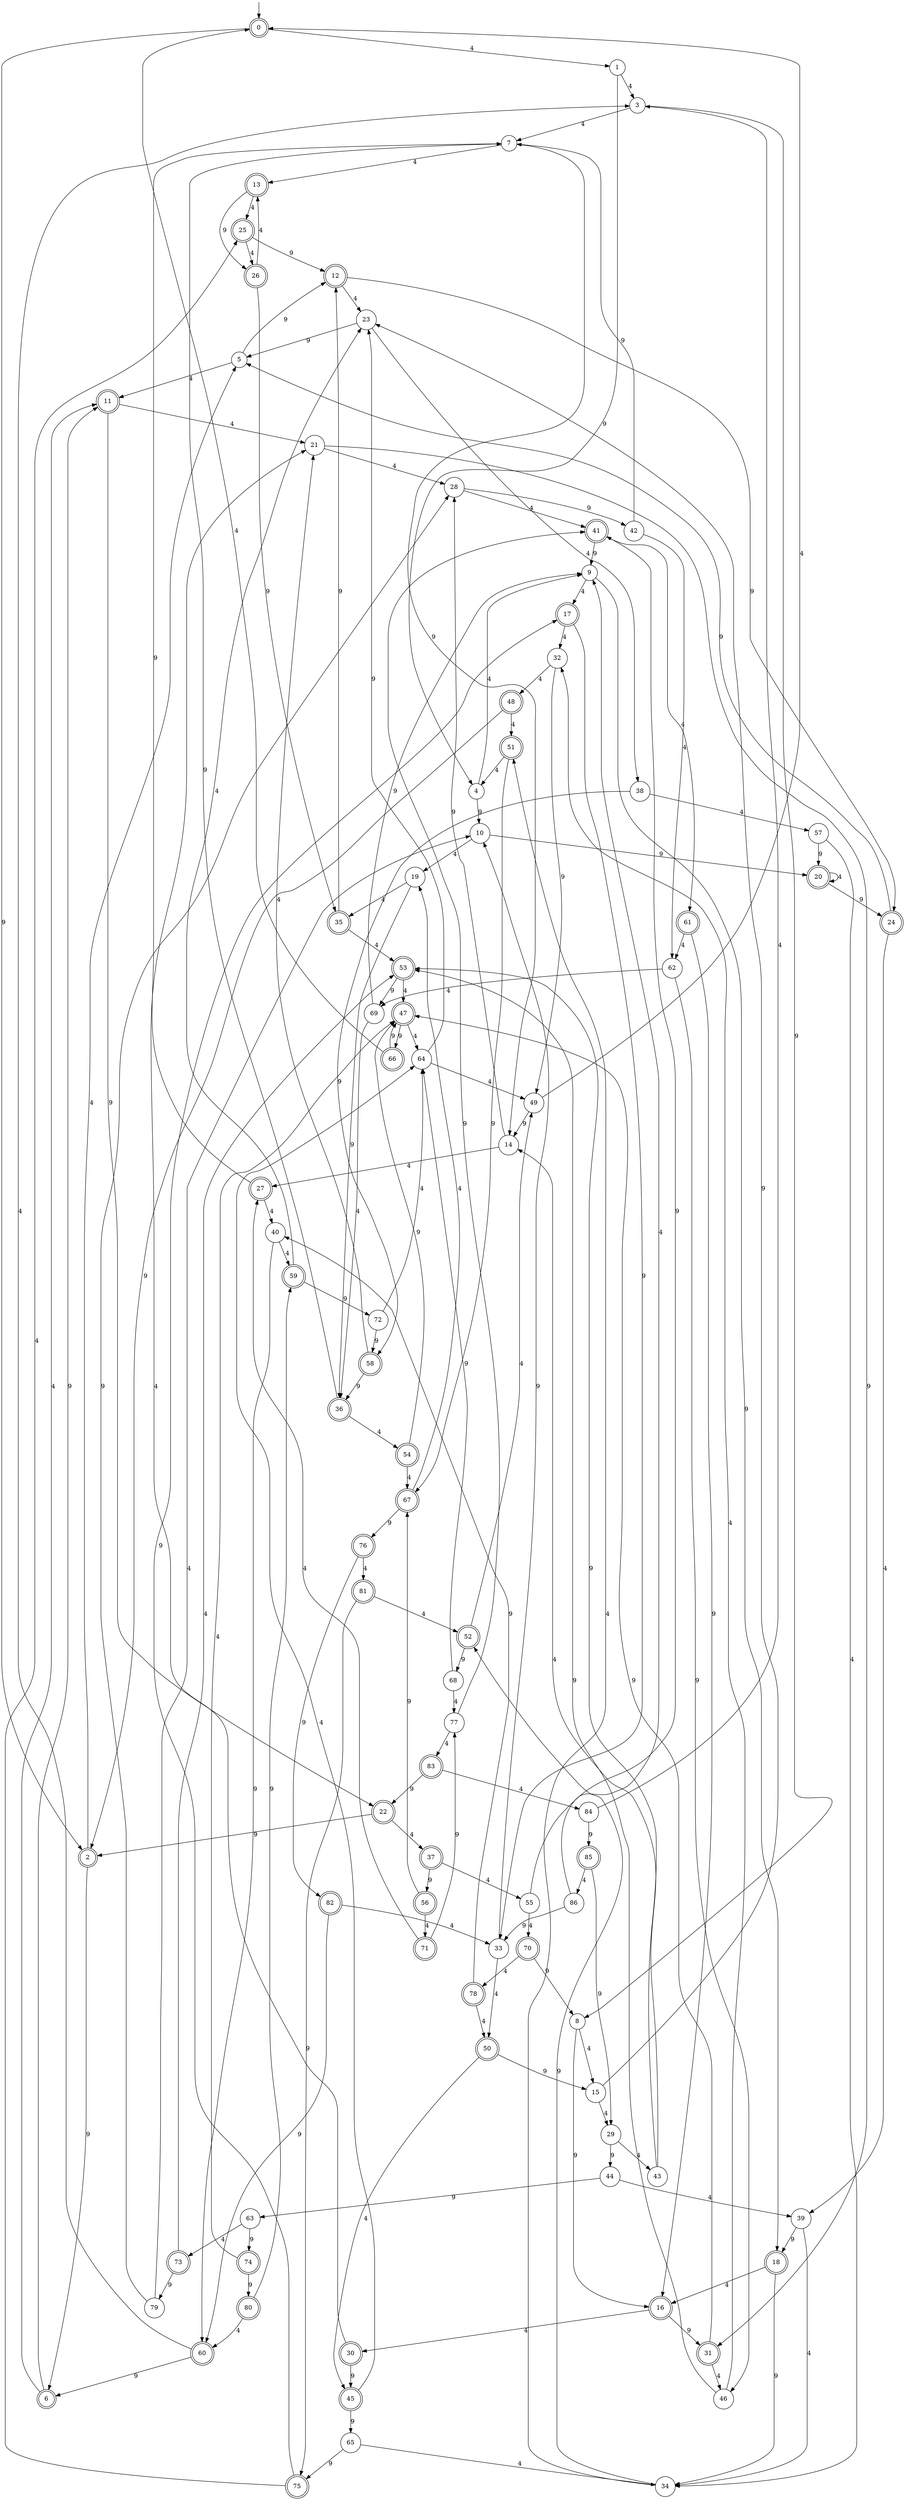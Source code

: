 digraph g {

	s0 [shape="doublecircle" label="0"];
	s1 [shape="circle" label="1"];
	s2 [shape="doublecircle" label="2"];
	s3 [shape="circle" label="3"];
	s4 [shape="circle" label="4"];
	s5 [shape="circle" label="5"];
	s6 [shape="doublecircle" label="6"];
	s7 [shape="circle" label="7"];
	s8 [shape="circle" label="8"];
	s9 [shape="circle" label="9"];
	s10 [shape="circle" label="10"];
	s11 [shape="doublecircle" label="11"];
	s12 [shape="doublecircle" label="12"];
	s13 [shape="doublecircle" label="13"];
	s14 [shape="circle" label="14"];
	s15 [shape="circle" label="15"];
	s16 [shape="doublecircle" label="16"];
	s17 [shape="doublecircle" label="17"];
	s18 [shape="doublecircle" label="18"];
	s19 [shape="circle" label="19"];
	s20 [shape="doublecircle" label="20"];
	s21 [shape="circle" label="21"];
	s22 [shape="doublecircle" label="22"];
	s23 [shape="circle" label="23"];
	s24 [shape="doublecircle" label="24"];
	s25 [shape="doublecircle" label="25"];
	s26 [shape="doublecircle" label="26"];
	s27 [shape="doublecircle" label="27"];
	s28 [shape="circle" label="28"];
	s29 [shape="circle" label="29"];
	s30 [shape="doublecircle" label="30"];
	s31 [shape="doublecircle" label="31"];
	s32 [shape="circle" label="32"];
	s33 [shape="circle" label="33"];
	s34 [shape="circle" label="34"];
	s35 [shape="doublecircle" label="35"];
	s36 [shape="doublecircle" label="36"];
	s37 [shape="doublecircle" label="37"];
	s38 [shape="circle" label="38"];
	s39 [shape="circle" label="39"];
	s40 [shape="circle" label="40"];
	s41 [shape="doublecircle" label="41"];
	s42 [shape="circle" label="42"];
	s43 [shape="circle" label="43"];
	s44 [shape="circle" label="44"];
	s45 [shape="doublecircle" label="45"];
	s46 [shape="circle" label="46"];
	s47 [shape="doublecircle" label="47"];
	s48 [shape="doublecircle" label="48"];
	s49 [shape="circle" label="49"];
	s50 [shape="doublecircle" label="50"];
	s51 [shape="doublecircle" label="51"];
	s52 [shape="doublecircle" label="52"];
	s53 [shape="doublecircle" label="53"];
	s54 [shape="doublecircle" label="54"];
	s55 [shape="circle" label="55"];
	s56 [shape="doublecircle" label="56"];
	s57 [shape="circle" label="57"];
	s58 [shape="doublecircle" label="58"];
	s59 [shape="doublecircle" label="59"];
	s60 [shape="doublecircle" label="60"];
	s61 [shape="doublecircle" label="61"];
	s62 [shape="circle" label="62"];
	s63 [shape="circle" label="63"];
	s64 [shape="circle" label="64"];
	s65 [shape="circle" label="65"];
	s66 [shape="doublecircle" label="66"];
	s67 [shape="doublecircle" label="67"];
	s68 [shape="circle" label="68"];
	s69 [shape="circle" label="69"];
	s70 [shape="doublecircle" label="70"];
	s71 [shape="doublecircle" label="71"];
	s72 [shape="circle" label="72"];
	s73 [shape="doublecircle" label="73"];
	s74 [shape="doublecircle" label="74"];
	s75 [shape="doublecircle" label="75"];
	s76 [shape="doublecircle" label="76"];
	s77 [shape="circle" label="77"];
	s78 [shape="doublecircle" label="78"];
	s79 [shape="circle" label="79"];
	s80 [shape="doublecircle" label="80"];
	s81 [shape="doublecircle" label="81"];
	s82 [shape="doublecircle" label="82"];
	s83 [shape="doublecircle" label="83"];
	s84 [shape="circle" label="84"];
	s85 [shape="doublecircle" label="85"];
	s86 [shape="circle" label="86"];
	s0 -> s1 [label="4"];
	s0 -> s2 [label="9"];
	s1 -> s3 [label="4"];
	s1 -> s4 [label="9"];
	s2 -> s5 [label="4"];
	s2 -> s6 [label="9"];
	s3 -> s7 [label="4"];
	s3 -> s8 [label="9"];
	s4 -> s9 [label="4"];
	s4 -> s10 [label="9"];
	s5 -> s11 [label="4"];
	s5 -> s12 [label="9"];
	s6 -> s11 [label="4"];
	s6 -> s11 [label="9"];
	s7 -> s13 [label="4"];
	s7 -> s14 [label="9"];
	s8 -> s15 [label="4"];
	s8 -> s16 [label="9"];
	s9 -> s17 [label="4"];
	s9 -> s18 [label="9"];
	s10 -> s19 [label="4"];
	s10 -> s20 [label="9"];
	s11 -> s21 [label="4"];
	s11 -> s22 [label="9"];
	s12 -> s23 [label="4"];
	s12 -> s24 [label="9"];
	s13 -> s25 [label="4"];
	s13 -> s26 [label="9"];
	s14 -> s27 [label="4"];
	s14 -> s28 [label="9"];
	s15 -> s29 [label="4"];
	s15 -> s23 [label="9"];
	s16 -> s30 [label="4"];
	s16 -> s31 [label="9"];
	s17 -> s32 [label="4"];
	s17 -> s33 [label="9"];
	s18 -> s16 [label="4"];
	s18 -> s34 [label="9"];
	s19 -> s35 [label="4"];
	s19 -> s36 [label="9"];
	s20 -> s20 [label="4"];
	s20 -> s24 [label="9"];
	s21 -> s28 [label="4"];
	s21 -> s31 [label="9"];
	s22 -> s37 [label="4"];
	s22 -> s2 [label="9"];
	s23 -> s38 [label="4"];
	s23 -> s5 [label="9"];
	s24 -> s39 [label="4"];
	s24 -> s5 [label="9"];
	s25 -> s26 [label="4"];
	s25 -> s12 [label="9"];
	s26 -> s13 [label="4"];
	s26 -> s35 [label="9"];
	s27 -> s40 [label="4"];
	s27 -> s7 [label="9"];
	s28 -> s41 [label="4"];
	s28 -> s42 [label="9"];
	s29 -> s43 [label="4"];
	s29 -> s44 [label="9"];
	s30 -> s21 [label="4"];
	s30 -> s45 [label="9"];
	s31 -> s46 [label="4"];
	s31 -> s47 [label="9"];
	s32 -> s48 [label="4"];
	s32 -> s49 [label="9"];
	s33 -> s50 [label="4"];
	s33 -> s10 [label="9"];
	s34 -> s51 [label="4"];
	s34 -> s52 [label="9"];
	s35 -> s53 [label="4"];
	s35 -> s12 [label="9"];
	s36 -> s54 [label="4"];
	s36 -> s7 [label="9"];
	s37 -> s55 [label="4"];
	s37 -> s56 [label="9"];
	s38 -> s57 [label="4"];
	s38 -> s58 [label="9"];
	s39 -> s34 [label="4"];
	s39 -> s18 [label="9"];
	s40 -> s59 [label="4"];
	s40 -> s60 [label="9"];
	s41 -> s61 [label="4"];
	s41 -> s9 [label="9"];
	s42 -> s62 [label="4"];
	s42 -> s7 [label="9"];
	s43 -> s14 [label="4"];
	s43 -> s53 [label="9"];
	s44 -> s39 [label="4"];
	s44 -> s63 [label="9"];
	s45 -> s64 [label="4"];
	s45 -> s65 [label="9"];
	s46 -> s32 [label="4"];
	s46 -> s53 [label="9"];
	s47 -> s64 [label="4"];
	s47 -> s66 [label="9"];
	s48 -> s51 [label="4"];
	s48 -> s2 [label="9"];
	s49 -> s0 [label="4"];
	s49 -> s14 [label="9"];
	s50 -> s45 [label="4"];
	s50 -> s15 [label="9"];
	s51 -> s4 [label="4"];
	s51 -> s67 [label="9"];
	s52 -> s49 [label="4"];
	s52 -> s68 [label="9"];
	s53 -> s47 [label="4"];
	s53 -> s69 [label="9"];
	s54 -> s67 [label="4"];
	s54 -> s47 [label="9"];
	s55 -> s70 [label="4"];
	s55 -> s41 [label="9"];
	s56 -> s71 [label="4"];
	s56 -> s67 [label="9"];
	s57 -> s34 [label="4"];
	s57 -> s20 [label="9"];
	s58 -> s21 [label="4"];
	s58 -> s36 [label="9"];
	s59 -> s23 [label="4"];
	s59 -> s72 [label="9"];
	s60 -> s3 [label="4"];
	s60 -> s6 [label="9"];
	s61 -> s62 [label="4"];
	s61 -> s16 [label="9"];
	s62 -> s69 [label="4"];
	s62 -> s46 [label="9"];
	s63 -> s73 [label="4"];
	s63 -> s74 [label="9"];
	s64 -> s49 [label="4"];
	s64 -> s23 [label="9"];
	s65 -> s34 [label="4"];
	s65 -> s75 [label="9"];
	s66 -> s0 [label="4"];
	s66 -> s47 [label="9"];
	s67 -> s19 [label="4"];
	s67 -> s76 [label="9"];
	s68 -> s77 [label="4"];
	s68 -> s64 [label="9"];
	s69 -> s36 [label="4"];
	s69 -> s9 [label="9"];
	s70 -> s78 [label="4"];
	s70 -> s8 [label="9"];
	s71 -> s27 [label="4"];
	s71 -> s77 [label="9"];
	s72 -> s64 [label="4"];
	s72 -> s58 [label="9"];
	s73 -> s53 [label="4"];
	s73 -> s79 [label="9"];
	s74 -> s47 [label="4"];
	s74 -> s80 [label="9"];
	s75 -> s25 [label="4"];
	s75 -> s17 [label="9"];
	s76 -> s81 [label="4"];
	s76 -> s82 [label="9"];
	s77 -> s83 [label="4"];
	s77 -> s41 [label="9"];
	s78 -> s50 [label="4"];
	s78 -> s40 [label="9"];
	s79 -> s10 [label="4"];
	s79 -> s28 [label="9"];
	s80 -> s60 [label="4"];
	s80 -> s59 [label="9"];
	s81 -> s52 [label="4"];
	s81 -> s75 [label="9"];
	s82 -> s33 [label="4"];
	s82 -> s60 [label="9"];
	s83 -> s84 [label="4"];
	s83 -> s22 [label="9"];
	s84 -> s3 [label="4"];
	s84 -> s85 [label="9"];
	s85 -> s86 [label="4"];
	s85 -> s29 [label="9"];
	s86 -> s9 [label="4"];
	s86 -> s33 [label="9"];

__start0 [label="" shape="none" width="0" height="0"];
__start0 -> s0;

}
